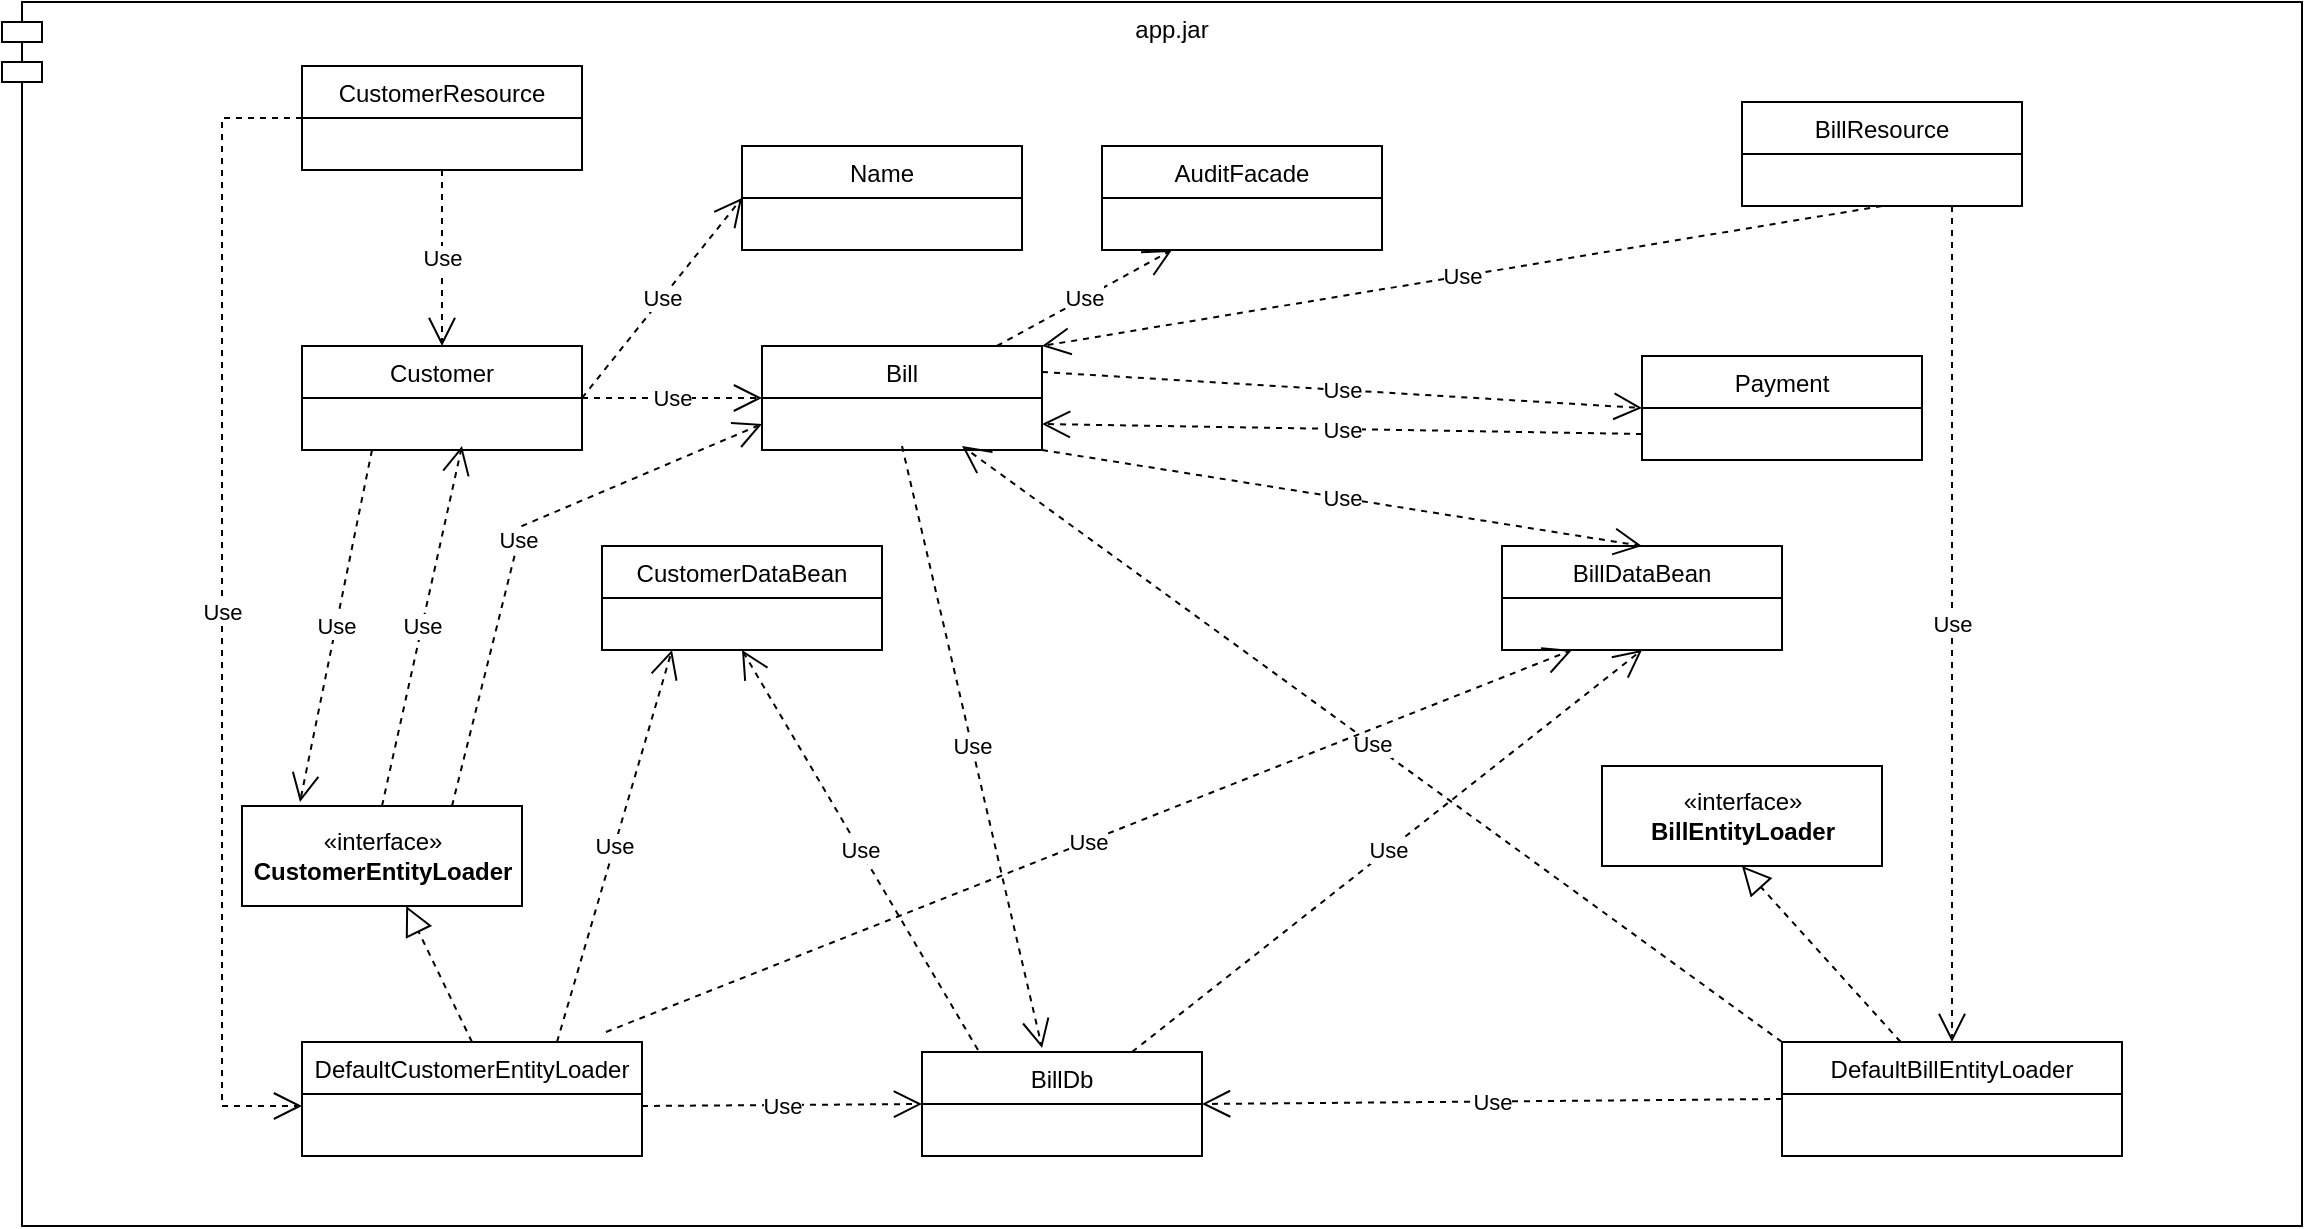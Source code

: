 <mxfile version="20.5.1" type="device" pages="2"><diagram id="C5RBs43oDa-KdzZeNtuy" name="v1"><mxGraphModel dx="2279" dy="769" grid="1" gridSize="10" guides="1" tooltips="1" connect="1" arrows="1" fold="1" page="1" pageScale="1" pageWidth="827" pageHeight="1169" math="0" shadow="0"><root><mxCell id="WIyWlLk6GJQsqaUBKTNV-0"/><mxCell id="WIyWlLk6GJQsqaUBKTNV-1" parent="WIyWlLk6GJQsqaUBKTNV-0"/><mxCell id="P1X_PBwRDRN93-DGmJMa-0" value="app.jar" style="shape=module;align=left;spacingLeft=20;align=center;verticalAlign=top;" vertex="1" parent="WIyWlLk6GJQsqaUBKTNV-1"><mxGeometry x="-110" y="8" width="1150" height="612" as="geometry"/></mxCell><mxCell id="OXslKtyQUaKDxlZoHRf9-0" value="BillDb" style="swimlane;fontStyle=0;childLayout=stackLayout;horizontal=1;startSize=26;fillColor=none;horizontalStack=0;resizeParent=1;resizeParentMax=0;resizeLast=0;collapsible=1;marginBottom=0;" parent="WIyWlLk6GJQsqaUBKTNV-1" vertex="1"><mxGeometry x="350" y="533" width="140" height="52" as="geometry"/></mxCell><mxCell id="OXslKtyQUaKDxlZoHRf9-5" value="Customer" style="swimlane;fontStyle=0;childLayout=stackLayout;horizontal=1;startSize=26;fillColor=none;horizontalStack=0;resizeParent=1;resizeParentMax=0;resizeLast=0;collapsible=1;marginBottom=0;" parent="WIyWlLk6GJQsqaUBKTNV-1" vertex="1"><mxGeometry x="40" y="180" width="140" height="52" as="geometry"/></mxCell><mxCell id="OXslKtyQUaKDxlZoHRf9-6" value="BillResource" style="swimlane;fontStyle=0;childLayout=stackLayout;horizontal=1;startSize=26;fillColor=none;horizontalStack=0;resizeParent=1;resizeParentMax=0;resizeLast=0;collapsible=1;marginBottom=0;" parent="WIyWlLk6GJQsqaUBKTNV-1" vertex="1"><mxGeometry x="760" y="58" width="140" height="52" as="geometry"/></mxCell><mxCell id="OXslKtyQUaKDxlZoHRf9-7" value="CustomerResource" style="swimlane;fontStyle=0;childLayout=stackLayout;horizontal=1;startSize=26;fillColor=none;horizontalStack=0;resizeParent=1;resizeParentMax=0;resizeLast=0;collapsible=1;marginBottom=0;" parent="WIyWlLk6GJQsqaUBKTNV-1" vertex="1"><mxGeometry x="40" y="40" width="140" height="52" as="geometry"/></mxCell><mxCell id="OXslKtyQUaKDxlZoHRf9-9" value="DefaultCustomerEntityLoader" style="swimlane;fontStyle=0;childLayout=stackLayout;horizontal=1;startSize=26;fillColor=none;horizontalStack=0;resizeParent=1;resizeParentMax=0;resizeLast=0;collapsible=1;marginBottom=0;" parent="WIyWlLk6GJQsqaUBKTNV-1" vertex="1"><mxGeometry x="40" y="528" width="170" height="57" as="geometry"/></mxCell><mxCell id="OXslKtyQUaKDxlZoHRf9-13" value="Use" style="endArrow=open;endSize=12;dashed=1;html=1;rounded=0;exitX=0.5;exitY=1;exitDx=0;exitDy=0;" parent="WIyWlLk6GJQsqaUBKTNV-1" source="OXslKtyQUaKDxlZoHRf9-7" target="OXslKtyQUaKDxlZoHRf9-5" edge="1"><mxGeometry width="160" relative="1" as="geometry"><mxPoint x="90" y="350" as="sourcePoint"/><mxPoint x="250" y="350" as="targetPoint"/></mxGeometry></mxCell><mxCell id="OXslKtyQUaKDxlZoHRf9-14" value="Use" style="endArrow=open;endSize=12;dashed=1;html=1;rounded=0;exitX=0;exitY=0.5;exitDx=0;exitDy=0;" parent="WIyWlLk6GJQsqaUBKTNV-1" source="OXslKtyQUaKDxlZoHRf9-7" edge="1"><mxGeometry width="160" relative="1" as="geometry"><mxPoint x="10" y="390" as="sourcePoint"/><mxPoint x="40" y="560" as="targetPoint"/><Array as="points"><mxPoint y="66"/><mxPoint y="560"/></Array></mxGeometry></mxCell><mxCell id="OXslKtyQUaKDxlZoHRf9-15" value="Use" style="endArrow=open;endSize=12;dashed=1;html=1;rounded=0;entryX=0.25;entryY=1;entryDx=0;entryDy=0;" parent="WIyWlLk6GJQsqaUBKTNV-1" source="OXslKtyQUaKDxlZoHRf9-27" target="OXslKtyQUaKDxlZoHRf9-34" edge="1"><mxGeometry width="160" relative="1" as="geometry"><mxPoint x="460" y="380" as="sourcePoint"/><mxPoint x="460" y="468" as="targetPoint"/></mxGeometry></mxCell><mxCell id="OXslKtyQUaKDxlZoHRf9-16" value="Use" style="endArrow=open;endSize=12;dashed=1;html=1;rounded=0;entryX=0;entryY=0.5;entryDx=0;entryDy=0;" parent="WIyWlLk6GJQsqaUBKTNV-1" target="OXslKtyQUaKDxlZoHRf9-0" edge="1"><mxGeometry width="160" relative="1" as="geometry"><mxPoint x="210" y="560" as="sourcePoint"/><mxPoint x="640" y="688" as="targetPoint"/></mxGeometry></mxCell><mxCell id="OXslKtyQUaKDxlZoHRf9-21" value="«interface»&lt;br&gt;&lt;b&gt;CustomerEntityLoader&lt;/b&gt;" style="html=1;" parent="WIyWlLk6GJQsqaUBKTNV-1" vertex="1"><mxGeometry x="10" y="410" width="140" height="50" as="geometry"/></mxCell><mxCell id="OXslKtyQUaKDxlZoHRf9-24" value="" style="endArrow=block;dashed=1;endFill=0;endSize=12;html=1;rounded=0;exitX=0.5;exitY=0;exitDx=0;exitDy=0;" parent="WIyWlLk6GJQsqaUBKTNV-1" source="OXslKtyQUaKDxlZoHRf9-9" target="OXslKtyQUaKDxlZoHRf9-21" edge="1"><mxGeometry width="160" relative="1" as="geometry"><mxPoint x="330" y="400" as="sourcePoint"/><mxPoint x="490" y="400" as="targetPoint"/></mxGeometry></mxCell><mxCell id="OXslKtyQUaKDxlZoHRf9-27" value="Bill" style="swimlane;fontStyle=0;childLayout=stackLayout;horizontal=1;startSize=26;fillColor=none;horizontalStack=0;resizeParent=1;resizeParentMax=0;resizeLast=0;collapsible=1;marginBottom=0;" parent="WIyWlLk6GJQsqaUBKTNV-1" vertex="1"><mxGeometry x="270" y="180" width="140" height="52" as="geometry"/></mxCell><mxCell id="OXslKtyQUaKDxlZoHRf9-28" value="Name" style="swimlane;fontStyle=0;childLayout=stackLayout;horizontal=1;startSize=26;fillColor=none;horizontalStack=0;resizeParent=1;resizeParentMax=0;resizeLast=0;collapsible=1;marginBottom=0;" parent="WIyWlLk6GJQsqaUBKTNV-1" vertex="1"><mxGeometry x="260" y="80" width="140" height="52" as="geometry"/></mxCell><mxCell id="OXslKtyQUaKDxlZoHRf9-29" value="Use" style="endArrow=open;endSize=12;dashed=1;html=1;rounded=0;exitX=1;exitY=0.5;exitDx=0;exitDy=0;entryX=0;entryY=0.5;entryDx=0;entryDy=0;" parent="WIyWlLk6GJQsqaUBKTNV-1" source="OXslKtyQUaKDxlZoHRf9-5" target="OXslKtyQUaKDxlZoHRf9-28" edge="1"><mxGeometry width="160" relative="1" as="geometry"><mxPoint x="640" y="600" as="sourcePoint"/><mxPoint x="640" y="688" as="targetPoint"/></mxGeometry></mxCell><mxCell id="OXslKtyQUaKDxlZoHRf9-30" value="Use" style="endArrow=open;endSize=12;dashed=1;html=1;rounded=0;exitX=1;exitY=0.5;exitDx=0;exitDy=0;" parent="WIyWlLk6GJQsqaUBKTNV-1" source="OXslKtyQUaKDxlZoHRf9-5" target="OXslKtyQUaKDxlZoHRf9-27" edge="1"><mxGeometry width="160" relative="1" as="geometry"><mxPoint x="650" y="610" as="sourcePoint"/><mxPoint x="650" y="698" as="targetPoint"/></mxGeometry></mxCell><mxCell id="OXslKtyQUaKDxlZoHRf9-31" value="Use" style="endArrow=open;endSize=12;dashed=1;html=1;rounded=0;exitX=1;exitY=1;exitDx=0;exitDy=0;entryX=0.5;entryY=0;entryDx=0;entryDy=0;" parent="WIyWlLk6GJQsqaUBKTNV-1" source="OXslKtyQUaKDxlZoHRf9-27" target="OXslKtyQUaKDxlZoHRf9-32" edge="1"><mxGeometry width="160" relative="1" as="geometry"><mxPoint x="660" y="620" as="sourcePoint"/><mxPoint x="660" y="708" as="targetPoint"/></mxGeometry></mxCell><mxCell id="OXslKtyQUaKDxlZoHRf9-32" value="BillDataBean" style="swimlane;fontStyle=0;childLayout=stackLayout;horizontal=1;startSize=26;fillColor=none;horizontalStack=0;resizeParent=1;resizeParentMax=0;resizeLast=0;collapsible=1;marginBottom=0;" parent="WIyWlLk6GJQsqaUBKTNV-1" vertex="1"><mxGeometry x="640" y="280" width="140" height="52" as="geometry"/></mxCell><mxCell id="OXslKtyQUaKDxlZoHRf9-33" value="Payment" style="swimlane;fontStyle=0;childLayout=stackLayout;horizontal=1;startSize=26;fillColor=none;horizontalStack=0;resizeParent=1;resizeParentMax=0;resizeLast=0;collapsible=1;marginBottom=0;" parent="WIyWlLk6GJQsqaUBKTNV-1" vertex="1"><mxGeometry x="710" y="185" width="140" height="52" as="geometry"/></mxCell><mxCell id="OXslKtyQUaKDxlZoHRf9-34" value="AuditFacade" style="swimlane;fontStyle=0;childLayout=stackLayout;horizontal=1;startSize=26;fillColor=none;horizontalStack=0;resizeParent=1;resizeParentMax=0;resizeLast=0;collapsible=1;marginBottom=0;" parent="WIyWlLk6GJQsqaUBKTNV-1" vertex="1"><mxGeometry x="440" y="80" width="140" height="52" as="geometry"/></mxCell><mxCell id="OXslKtyQUaKDxlZoHRf9-35" value="Use" style="endArrow=open;endSize=12;dashed=1;html=1;rounded=0;exitX=1;exitY=0.25;exitDx=0;exitDy=0;entryX=0;entryY=0.5;entryDx=0;entryDy=0;" parent="WIyWlLk6GJQsqaUBKTNV-1" source="OXslKtyQUaKDxlZoHRf9-27" target="OXslKtyQUaKDxlZoHRf9-33" edge="1"><mxGeometry width="160" relative="1" as="geometry"><mxPoint x="670" y="630" as="sourcePoint"/><mxPoint x="670" y="718" as="targetPoint"/></mxGeometry></mxCell><mxCell id="OXslKtyQUaKDxlZoHRf9-36" value="Use" style="endArrow=open;endSize=12;dashed=1;html=1;rounded=0;exitX=0.75;exitY=1;exitDx=0;exitDy=0;entryX=0.5;entryY=0;entryDx=0;entryDy=0;" parent="WIyWlLk6GJQsqaUBKTNV-1" source="OXslKtyQUaKDxlZoHRf9-6" target="OXslKtyQUaKDxlZoHRf9-39" edge="1"><mxGeometry width="160" relative="1" as="geometry"><mxPoint x="870" y="125" as="sourcePoint"/><mxPoint x="870" y="213" as="targetPoint"/></mxGeometry></mxCell><mxCell id="OXslKtyQUaKDxlZoHRf9-37" value="Use" style="endArrow=open;endSize=12;dashed=1;html=1;rounded=0;exitX=0.25;exitY=1;exitDx=0;exitDy=0;entryX=0.207;entryY=-0.04;entryDx=0;entryDy=0;entryPerimeter=0;" parent="WIyWlLk6GJQsqaUBKTNV-1" source="OXslKtyQUaKDxlZoHRf9-5" target="OXslKtyQUaKDxlZoHRf9-21" edge="1"><mxGeometry width="160" relative="1" as="geometry"><mxPoint x="100" y="280" as="sourcePoint"/><mxPoint x="120" y="380" as="targetPoint"/></mxGeometry></mxCell><mxCell id="OXslKtyQUaKDxlZoHRf9-38" value="Use" style="endArrow=open;endSize=12;dashed=1;html=1;rounded=0;exitX=0.5;exitY=1;exitDx=0;exitDy=0;entryX=1;entryY=0;entryDx=0;entryDy=0;" parent="WIyWlLk6GJQsqaUBKTNV-1" source="OXslKtyQUaKDxlZoHRf9-6" target="OXslKtyQUaKDxlZoHRf9-27" edge="1"><mxGeometry width="160" relative="1" as="geometry"><mxPoint x="650" y="130" as="sourcePoint"/><mxPoint x="650" y="218" as="targetPoint"/></mxGeometry></mxCell><mxCell id="OXslKtyQUaKDxlZoHRf9-39" value="DefaultBillEntityLoader" style="swimlane;fontStyle=0;childLayout=stackLayout;horizontal=1;startSize=26;fillColor=none;horizontalStack=0;resizeParent=1;resizeParentMax=0;resizeLast=0;collapsible=1;marginBottom=0;" parent="WIyWlLk6GJQsqaUBKTNV-1" vertex="1"><mxGeometry x="780" y="528" width="170" height="57" as="geometry"/></mxCell><mxCell id="OXslKtyQUaKDxlZoHRf9-41" value="«interface»&lt;br&gt;&lt;b&gt;BillEntityLoader&lt;/b&gt;" style="html=1;" parent="WIyWlLk6GJQsqaUBKTNV-1" vertex="1"><mxGeometry x="690" y="390" width="140" height="50" as="geometry"/></mxCell><mxCell id="OXslKtyQUaKDxlZoHRf9-42" value="" style="endArrow=block;dashed=1;endFill=0;endSize=12;html=1;rounded=0;entryX=0.5;entryY=1;entryDx=0;entryDy=0;" parent="WIyWlLk6GJQsqaUBKTNV-1" source="OXslKtyQUaKDxlZoHRf9-39" target="OXslKtyQUaKDxlZoHRf9-41" edge="1"><mxGeometry width="160" relative="1" as="geometry"><mxPoint x="800" y="523" as="sourcePoint"/><mxPoint x="760" y="445" as="targetPoint"/></mxGeometry></mxCell><mxCell id="OXslKtyQUaKDxlZoHRf9-43" value="Use" style="endArrow=open;endSize=12;dashed=1;html=1;rounded=0;exitX=0.5;exitY=0;exitDx=0;exitDy=0;" parent="WIyWlLk6GJQsqaUBKTNV-1" source="OXslKtyQUaKDxlZoHRf9-21" edge="1"><mxGeometry width="160" relative="1" as="geometry"><mxPoint x="140" y="300" as="sourcePoint"/><mxPoint x="120" y="230" as="targetPoint"/></mxGeometry></mxCell><mxCell id="OXslKtyQUaKDxlZoHRf9-44" value="Use" style="endArrow=open;endSize=12;dashed=1;html=1;rounded=0;exitX=0.75;exitY=0;exitDx=0;exitDy=0;entryX=0;entryY=0.75;entryDx=0;entryDy=0;" parent="WIyWlLk6GJQsqaUBKTNV-1" source="OXslKtyQUaKDxlZoHRf9-21" target="OXslKtyQUaKDxlZoHRf9-27" edge="1"><mxGeometry width="160" relative="1" as="geometry"><mxPoint x="280" y="330" as="sourcePoint"/><mxPoint x="280" y="418" as="targetPoint"/><Array as="points"><mxPoint x="150" y="270"/></Array></mxGeometry></mxCell><mxCell id="OXslKtyQUaKDxlZoHRf9-46" value="Use" style="endArrow=open;endSize=12;dashed=1;html=1;rounded=0;exitX=0.75;exitY=0;exitDx=0;exitDy=0;entryX=0.5;entryY=1;entryDx=0;entryDy=0;" parent="WIyWlLk6GJQsqaUBKTNV-1" source="OXslKtyQUaKDxlZoHRf9-0" target="OXslKtyQUaKDxlZoHRf9-32" edge="1"><mxGeometry width="160" relative="1" as="geometry"><mxPoint x="360" y="595" as="sourcePoint"/><mxPoint x="460" y="660" as="targetPoint"/></mxGeometry></mxCell><mxCell id="OXslKtyQUaKDxlZoHRf9-47" value="Use" style="endArrow=open;endSize=12;dashed=1;html=1;rounded=0;entryX=0.5;entryY=1;entryDx=0;entryDy=0;exitX=0.2;exitY=-0.019;exitDx=0;exitDy=0;exitPerimeter=0;" parent="WIyWlLk6GJQsqaUBKTNV-1" source="OXslKtyQUaKDxlZoHRf9-0" target="OXslKtyQUaKDxlZoHRf9-48" edge="1"><mxGeometry width="160" relative="1" as="geometry"><mxPoint x="310" y="530" as="sourcePoint"/><mxPoint x="280" y="430" as="targetPoint"/></mxGeometry></mxCell><mxCell id="OXslKtyQUaKDxlZoHRf9-48" value="CustomerDataBean" style="swimlane;fontStyle=0;childLayout=stackLayout;horizontal=1;startSize=26;fillColor=none;horizontalStack=0;resizeParent=1;resizeParentMax=0;resizeLast=0;collapsible=1;marginBottom=0;" parent="WIyWlLk6GJQsqaUBKTNV-1" vertex="1"><mxGeometry x="190" y="280" width="140" height="52" as="geometry"/></mxCell><mxCell id="OXslKtyQUaKDxlZoHRf9-50" value="Use" style="endArrow=open;endSize=12;dashed=1;html=1;rounded=0;entryX=0.429;entryY=-0.038;entryDx=0;entryDy=0;entryPerimeter=0;" parent="WIyWlLk6GJQsqaUBKTNV-1" target="OXslKtyQUaKDxlZoHRf9-0" edge="1"><mxGeometry width="160" relative="1" as="geometry"><mxPoint x="340" y="230" as="sourcePoint"/><mxPoint x="260" y="310" as="targetPoint"/></mxGeometry></mxCell><mxCell id="OXslKtyQUaKDxlZoHRf9-52" value="Use" style="endArrow=open;endSize=12;dashed=1;html=1;rounded=0;exitX=0;exitY=0.5;exitDx=0;exitDy=0;entryX=1;entryY=0.5;entryDx=0;entryDy=0;" parent="WIyWlLk6GJQsqaUBKTNV-1" source="OXslKtyQUaKDxlZoHRf9-39" target="OXslKtyQUaKDxlZoHRf9-0" edge="1"><mxGeometry width="160" relative="1" as="geometry"><mxPoint x="360" y="595" as="sourcePoint"/><mxPoint x="460" y="660" as="targetPoint"/></mxGeometry></mxCell><mxCell id="OXslKtyQUaKDxlZoHRf9-53" value="Use" style="endArrow=open;endSize=12;dashed=1;html=1;rounded=0;exitX=0;exitY=0;exitDx=0;exitDy=0;" parent="WIyWlLk6GJQsqaUBKTNV-1" source="OXslKtyQUaKDxlZoHRf9-39" edge="1"><mxGeometry width="160" relative="1" as="geometry"><mxPoint x="630" y="571.5" as="sourcePoint"/><mxPoint x="370" y="230" as="targetPoint"/></mxGeometry></mxCell><mxCell id="OXslKtyQUaKDxlZoHRf9-54" value="Use" style="endArrow=open;endSize=12;dashed=1;html=1;rounded=0;entryX=0.25;entryY=1;entryDx=0;entryDy=0;exitX=0.75;exitY=0;exitDx=0;exitDy=0;" parent="WIyWlLk6GJQsqaUBKTNV-1" source="OXslKtyQUaKDxlZoHRf9-9" target="OXslKtyQUaKDxlZoHRf9-48" edge="1"><mxGeometry width="160" relative="1" as="geometry"><mxPoint x="318" y="529.012" as="sourcePoint"/><mxPoint x="250" y="342" as="targetPoint"/></mxGeometry></mxCell><mxCell id="OXslKtyQUaKDxlZoHRf9-55" value="Use" style="endArrow=open;endSize=12;dashed=1;html=1;rounded=0;entryX=0.25;entryY=1;entryDx=0;entryDy=0;exitX=0.894;exitY=-0.088;exitDx=0;exitDy=0;exitPerimeter=0;" parent="WIyWlLk6GJQsqaUBKTNV-1" source="OXslKtyQUaKDxlZoHRf9-9" target="OXslKtyQUaKDxlZoHRf9-32" edge="1"><mxGeometry width="160" relative="1" as="geometry"><mxPoint x="177.5" y="538" as="sourcePoint"/><mxPoint x="215" y="342" as="targetPoint"/></mxGeometry></mxCell><mxCell id="OXslKtyQUaKDxlZoHRf9-56" value="Use" style="endArrow=open;endSize=12;dashed=1;html=1;rounded=0;exitX=0;exitY=0.75;exitDx=0;exitDy=0;entryX=1;entryY=0.75;entryDx=0;entryDy=0;" parent="WIyWlLk6GJQsqaUBKTNV-1" source="OXslKtyQUaKDxlZoHRf9-33" target="OXslKtyQUaKDxlZoHRf9-27" edge="1"><mxGeometry width="160" relative="1" as="geometry"><mxPoint x="420" y="229" as="sourcePoint"/><mxPoint x="720" y="221" as="targetPoint"/></mxGeometry></mxCell></root></mxGraphModel></diagram><diagram id="gH59vegVg5uMGDHj777s" name="v2"><mxGraphModel dx="2302" dy="769" grid="1" gridSize="10" guides="1" tooltips="1" connect="1" arrows="1" fold="1" page="1" pageScale="1" pageWidth="850" pageHeight="1100" math="0" shadow="0"><root><mxCell id="0"/><mxCell id="1" parent="0"/><mxCell id="UXNHLZsUsOKapYitcRsK-39" value="app.jar" style="shape=module;align=left;spacingLeft=20;align=center;verticalAlign=top;" vertex="1" parent="1"><mxGeometry x="-110" y="170" width="1160" height="590" as="geometry"/></mxCell><mxCell id="UXNHLZsUsOKapYitcRsK-1" value="api.jar" style="shape=module;align=left;spacingLeft=20;align=center;verticalAlign=top;" vertex="1" parent="1"><mxGeometry x="-110" y="8" width="1160" height="142" as="geometry"/></mxCell><mxCell id="UXNHLZsUsOKapYitcRsK-2" value="BillDb" style="swimlane;fontStyle=0;childLayout=stackLayout;horizontal=1;startSize=26;fillColor=none;horizontalStack=0;resizeParent=1;resizeParentMax=0;resizeLast=0;collapsible=1;marginBottom=0;" vertex="1" parent="1"><mxGeometry x="380" y="663" width="140" height="52" as="geometry"/></mxCell><mxCell id="UXNHLZsUsOKapYitcRsK-3" value="Customer" style="swimlane;fontStyle=0;childLayout=stackLayout;horizontal=1;startSize=26;fillColor=none;horizontalStack=0;resizeParent=1;resizeParentMax=0;resizeLast=0;collapsible=1;marginBottom=0;" vertex="1" parent="1"><mxGeometry x="70" y="310" width="140" height="52" as="geometry"/></mxCell><mxCell id="UXNHLZsUsOKapYitcRsK-4" value="BillResource" style="swimlane;fontStyle=0;childLayout=stackLayout;horizontal=1;startSize=26;fillColor=none;horizontalStack=0;resizeParent=1;resizeParentMax=0;resizeLast=0;collapsible=1;marginBottom=0;" vertex="1" parent="1"><mxGeometry x="760" y="58" width="140" height="52" as="geometry"/></mxCell><mxCell id="UXNHLZsUsOKapYitcRsK-5" value="CustomerResource" style="swimlane;fontStyle=0;childLayout=stackLayout;horizontal=1;startSize=26;fillColor=none;horizontalStack=0;resizeParent=1;resizeParentMax=0;resizeLast=0;collapsible=1;marginBottom=0;" vertex="1" parent="1"><mxGeometry x="40" y="40" width="140" height="52" as="geometry"/></mxCell><mxCell id="UXNHLZsUsOKapYitcRsK-6" value="DefaultCustomerEntityLoader" style="swimlane;fontStyle=0;childLayout=stackLayout;horizontal=1;startSize=26;fillColor=none;horizontalStack=0;resizeParent=1;resizeParentMax=0;resizeLast=0;collapsible=1;marginBottom=0;" vertex="1" parent="1"><mxGeometry x="70" y="658" width="170" height="57" as="geometry"/></mxCell><mxCell id="UXNHLZsUsOKapYitcRsK-7" value="Use" style="endArrow=open;endSize=12;dashed=1;html=1;rounded=0;exitX=0.5;exitY=1;exitDx=0;exitDy=0;" edge="1" parent="1" source="UXNHLZsUsOKapYitcRsK-5" target="UXNHLZsUsOKapYitcRsK-3"><mxGeometry width="160" relative="1" as="geometry"><mxPoint x="90" y="350" as="sourcePoint"/><mxPoint x="250" y="350" as="targetPoint"/></mxGeometry></mxCell><mxCell id="UXNHLZsUsOKapYitcRsK-8" value="Use" style="endArrow=open;endSize=12;dashed=1;html=1;rounded=0;exitX=0;exitY=0.5;exitDx=0;exitDy=0;" edge="1" parent="1" source="UXNHLZsUsOKapYitcRsK-5"><mxGeometry width="160" relative="1" as="geometry"><mxPoint x="10" y="390" as="sourcePoint"/><mxPoint x="40" y="560" as="targetPoint"/><Array as="points"><mxPoint y="66"/><mxPoint y="560"/></Array></mxGeometry></mxCell><mxCell id="UXNHLZsUsOKapYitcRsK-9" value="Use" style="endArrow=open;endSize=12;dashed=1;html=1;rounded=0;entryX=0.25;entryY=1;entryDx=0;entryDy=0;" edge="1" parent="1" source="UXNHLZsUsOKapYitcRsK-13" target="UXNHLZsUsOKapYitcRsK-20"><mxGeometry width="160" relative="1" as="geometry"><mxPoint x="460" y="380" as="sourcePoint"/><mxPoint x="460" y="468" as="targetPoint"/></mxGeometry></mxCell><mxCell id="UXNHLZsUsOKapYitcRsK-10" value="Use" style="endArrow=open;endSize=12;dashed=1;html=1;rounded=0;entryX=0;entryY=0.5;entryDx=0;entryDy=0;" edge="1" parent="1" target="UXNHLZsUsOKapYitcRsK-2"><mxGeometry width="160" relative="1" as="geometry"><mxPoint x="240" y="690" as="sourcePoint"/><mxPoint x="670" y="818" as="targetPoint"/></mxGeometry></mxCell><mxCell id="UXNHLZsUsOKapYitcRsK-11" value="«interface»&lt;br&gt;&lt;b&gt;CustomerEntityLoader&lt;/b&gt;" style="html=1;" vertex="1" parent="1"><mxGeometry x="40" y="540" width="140" height="50" as="geometry"/></mxCell><mxCell id="UXNHLZsUsOKapYitcRsK-12" value="" style="endArrow=block;dashed=1;endFill=0;endSize=12;html=1;rounded=0;exitX=0.5;exitY=0;exitDx=0;exitDy=0;" edge="1" parent="1" source="UXNHLZsUsOKapYitcRsK-6" target="UXNHLZsUsOKapYitcRsK-11"><mxGeometry width="160" relative="1" as="geometry"><mxPoint x="360" y="530" as="sourcePoint"/><mxPoint x="520" y="530" as="targetPoint"/></mxGeometry></mxCell><mxCell id="UXNHLZsUsOKapYitcRsK-13" value="Bill" style="swimlane;fontStyle=0;childLayout=stackLayout;horizontal=1;startSize=26;fillColor=none;horizontalStack=0;resizeParent=1;resizeParentMax=0;resizeLast=0;collapsible=1;marginBottom=0;" vertex="1" parent="1"><mxGeometry x="300" y="310" width="140" height="52" as="geometry"/></mxCell><mxCell id="UXNHLZsUsOKapYitcRsK-14" value="Name" style="swimlane;fontStyle=0;childLayout=stackLayout;horizontal=1;startSize=26;fillColor=none;horizontalStack=0;resizeParent=1;resizeParentMax=0;resizeLast=0;collapsible=1;marginBottom=0;" vertex="1" parent="1"><mxGeometry x="200" y="200" width="140" height="52" as="geometry"/></mxCell><mxCell id="UXNHLZsUsOKapYitcRsK-15" value="Use" style="endArrow=open;endSize=12;dashed=1;html=1;rounded=0;exitX=1;exitY=0.5;exitDx=0;exitDy=0;entryX=0.5;entryY=1;entryDx=0;entryDy=0;" edge="1" parent="1" source="UXNHLZsUsOKapYitcRsK-3" target="UXNHLZsUsOKapYitcRsK-14"><mxGeometry width="160" relative="1" as="geometry"><mxPoint x="640" y="600" as="sourcePoint"/><mxPoint x="640" y="688" as="targetPoint"/></mxGeometry></mxCell><mxCell id="UXNHLZsUsOKapYitcRsK-16" value="Use" style="endArrow=open;endSize=12;dashed=1;html=1;rounded=0;exitX=1;exitY=0.5;exitDx=0;exitDy=0;" edge="1" parent="1" source="UXNHLZsUsOKapYitcRsK-3" target="UXNHLZsUsOKapYitcRsK-13"><mxGeometry width="160" relative="1" as="geometry"><mxPoint x="680" y="740" as="sourcePoint"/><mxPoint x="680" y="828" as="targetPoint"/></mxGeometry></mxCell><mxCell id="UXNHLZsUsOKapYitcRsK-17" value="Use" style="endArrow=open;endSize=12;dashed=1;html=1;rounded=0;exitX=1;exitY=1;exitDx=0;exitDy=0;entryX=0.5;entryY=0;entryDx=0;entryDy=0;" edge="1" parent="1" source="UXNHLZsUsOKapYitcRsK-13" target="UXNHLZsUsOKapYitcRsK-18"><mxGeometry width="160" relative="1" as="geometry"><mxPoint x="690" y="750" as="sourcePoint"/><mxPoint x="690" y="838" as="targetPoint"/></mxGeometry></mxCell><mxCell id="UXNHLZsUsOKapYitcRsK-18" value="BillDataBean" style="swimlane;fontStyle=0;childLayout=stackLayout;horizontal=1;startSize=26;fillColor=none;horizontalStack=0;resizeParent=1;resizeParentMax=0;resizeLast=0;collapsible=1;marginBottom=0;" vertex="1" parent="1"><mxGeometry x="670" y="410" width="140" height="52" as="geometry"/></mxCell><mxCell id="UXNHLZsUsOKapYitcRsK-19" value="Payment" style="swimlane;fontStyle=0;childLayout=stackLayout;horizontal=1;startSize=26;fillColor=none;horizontalStack=0;resizeParent=1;resizeParentMax=0;resizeLast=0;collapsible=1;marginBottom=0;" vertex="1" parent="1"><mxGeometry x="740" y="315" width="140" height="52" as="geometry"/></mxCell><mxCell id="UXNHLZsUsOKapYitcRsK-20" value="AuditFacade" style="swimlane;fontStyle=0;childLayout=stackLayout;horizontal=1;startSize=26;fillColor=none;horizontalStack=0;resizeParent=1;resizeParentMax=0;resizeLast=0;collapsible=1;marginBottom=0;" vertex="1" parent="1"><mxGeometry x="370" y="210" width="140" height="52" as="geometry"/></mxCell><mxCell id="UXNHLZsUsOKapYitcRsK-21" value="Use" style="endArrow=open;endSize=12;dashed=1;html=1;rounded=0;exitX=1;exitY=0.25;exitDx=0;exitDy=0;entryX=0;entryY=0.5;entryDx=0;entryDy=0;" edge="1" parent="1" source="UXNHLZsUsOKapYitcRsK-13" target="UXNHLZsUsOKapYitcRsK-19"><mxGeometry width="160" relative="1" as="geometry"><mxPoint x="700" y="760" as="sourcePoint"/><mxPoint x="700" y="848" as="targetPoint"/></mxGeometry></mxCell><mxCell id="UXNHLZsUsOKapYitcRsK-22" value="Use" style="endArrow=open;endSize=12;dashed=1;html=1;rounded=0;exitX=0.75;exitY=1;exitDx=0;exitDy=0;entryX=0.5;entryY=0;entryDx=0;entryDy=0;" edge="1" parent="1" source="UXNHLZsUsOKapYitcRsK-4" target="UXNHLZsUsOKapYitcRsK-25"><mxGeometry width="160" relative="1" as="geometry"><mxPoint x="870" y="125" as="sourcePoint"/><mxPoint x="870" y="213" as="targetPoint"/><Array as="points"><mxPoint x="910" y="380"/></Array></mxGeometry></mxCell><mxCell id="UXNHLZsUsOKapYitcRsK-23" value="Use" style="endArrow=open;endSize=12;dashed=1;html=1;rounded=0;exitX=0.25;exitY=1;exitDx=0;exitDy=0;entryX=0.207;entryY=-0.04;entryDx=0;entryDy=0;entryPerimeter=0;" edge="1" parent="1" source="UXNHLZsUsOKapYitcRsK-3" target="UXNHLZsUsOKapYitcRsK-11"><mxGeometry width="160" relative="1" as="geometry"><mxPoint x="130" y="410" as="sourcePoint"/><mxPoint x="150" y="510" as="targetPoint"/></mxGeometry></mxCell><mxCell id="UXNHLZsUsOKapYitcRsK-24" value="Use" style="endArrow=open;endSize=12;dashed=1;html=1;rounded=0;exitX=0.5;exitY=1;exitDx=0;exitDy=0;entryX=1;entryY=0;entryDx=0;entryDy=0;" edge="1" parent="1" source="UXNHLZsUsOKapYitcRsK-4" target="UXNHLZsUsOKapYitcRsK-13"><mxGeometry width="160" relative="1" as="geometry"><mxPoint x="650" y="130" as="sourcePoint"/><mxPoint x="650" y="218" as="targetPoint"/></mxGeometry></mxCell><mxCell id="UXNHLZsUsOKapYitcRsK-25" value="DefaultBillEntityLoader" style="swimlane;fontStyle=0;childLayout=stackLayout;horizontal=1;startSize=26;fillColor=none;horizontalStack=0;resizeParent=1;resizeParentMax=0;resizeLast=0;collapsible=1;marginBottom=0;" vertex="1" parent="1"><mxGeometry x="810" y="658" width="170" height="57" as="geometry"/></mxCell><mxCell id="UXNHLZsUsOKapYitcRsK-26" value="«interface»&lt;br&gt;&lt;b&gt;BillEntityLoader&lt;/b&gt;" style="html=1;" vertex="1" parent="1"><mxGeometry x="720" y="520" width="140" height="50" as="geometry"/></mxCell><mxCell id="UXNHLZsUsOKapYitcRsK-27" value="" style="endArrow=block;dashed=1;endFill=0;endSize=12;html=1;rounded=0;entryX=0.5;entryY=1;entryDx=0;entryDy=0;" edge="1" parent="1" source="UXNHLZsUsOKapYitcRsK-25" target="UXNHLZsUsOKapYitcRsK-26"><mxGeometry width="160" relative="1" as="geometry"><mxPoint x="830" y="653" as="sourcePoint"/><mxPoint x="790" y="575" as="targetPoint"/></mxGeometry></mxCell><mxCell id="UXNHLZsUsOKapYitcRsK-28" value="Use" style="endArrow=open;endSize=12;dashed=1;html=1;rounded=0;exitX=0.5;exitY=0;exitDx=0;exitDy=0;" edge="1" parent="1" source="UXNHLZsUsOKapYitcRsK-11"><mxGeometry width="160" relative="1" as="geometry"><mxPoint x="170" y="430" as="sourcePoint"/><mxPoint x="150" y="360" as="targetPoint"/></mxGeometry></mxCell><mxCell id="UXNHLZsUsOKapYitcRsK-29" value="Use" style="endArrow=open;endSize=12;dashed=1;html=1;rounded=0;exitX=0.75;exitY=0;exitDx=0;exitDy=0;entryX=0;entryY=0.75;entryDx=0;entryDy=0;" edge="1" parent="1" source="UXNHLZsUsOKapYitcRsK-11" target="UXNHLZsUsOKapYitcRsK-13"><mxGeometry width="160" relative="1" as="geometry"><mxPoint x="310" y="460" as="sourcePoint"/><mxPoint x="310" y="548" as="targetPoint"/><Array as="points"><mxPoint x="180" y="400"/></Array></mxGeometry></mxCell><mxCell id="UXNHLZsUsOKapYitcRsK-30" value="Use" style="endArrow=open;endSize=12;dashed=1;html=1;rounded=0;exitX=0.75;exitY=0;exitDx=0;exitDy=0;entryX=0.5;entryY=1;entryDx=0;entryDy=0;" edge="1" parent="1" source="UXNHLZsUsOKapYitcRsK-2" target="UXNHLZsUsOKapYitcRsK-18"><mxGeometry width="160" relative="1" as="geometry"><mxPoint x="390" y="725" as="sourcePoint"/><mxPoint x="490" y="790" as="targetPoint"/></mxGeometry></mxCell><mxCell id="UXNHLZsUsOKapYitcRsK-31" value="Use" style="endArrow=open;endSize=12;dashed=1;html=1;rounded=0;entryX=0.5;entryY=1;entryDx=0;entryDy=0;exitX=0.2;exitY=-0.019;exitDx=0;exitDy=0;exitPerimeter=0;" edge="1" parent="1" source="UXNHLZsUsOKapYitcRsK-2" target="UXNHLZsUsOKapYitcRsK-32"><mxGeometry width="160" relative="1" as="geometry"><mxPoint x="340" y="660" as="sourcePoint"/><mxPoint x="310" y="560" as="targetPoint"/></mxGeometry></mxCell><mxCell id="UXNHLZsUsOKapYitcRsK-32" value="CustomerDataBean" style="swimlane;fontStyle=0;childLayout=stackLayout;horizontal=1;startSize=26;fillColor=none;horizontalStack=0;resizeParent=1;resizeParentMax=0;resizeLast=0;collapsible=1;marginBottom=0;" vertex="1" parent="1"><mxGeometry x="220" y="410" width="140" height="52" as="geometry"/></mxCell><mxCell id="UXNHLZsUsOKapYitcRsK-33" value="Use" style="endArrow=open;endSize=12;dashed=1;html=1;rounded=0;entryX=0.429;entryY=-0.038;entryDx=0;entryDy=0;entryPerimeter=0;" edge="1" parent="1" target="UXNHLZsUsOKapYitcRsK-2"><mxGeometry width="160" relative="1" as="geometry"><mxPoint x="370" y="360" as="sourcePoint"/><mxPoint x="290" y="440" as="targetPoint"/></mxGeometry></mxCell><mxCell id="UXNHLZsUsOKapYitcRsK-34" value="Use" style="endArrow=open;endSize=12;dashed=1;html=1;rounded=0;exitX=0;exitY=0.5;exitDx=0;exitDy=0;entryX=1;entryY=0.5;entryDx=0;entryDy=0;" edge="1" parent="1" source="UXNHLZsUsOKapYitcRsK-25" target="UXNHLZsUsOKapYitcRsK-2"><mxGeometry width="160" relative="1" as="geometry"><mxPoint x="390" y="725" as="sourcePoint"/><mxPoint x="490" y="790" as="targetPoint"/></mxGeometry></mxCell><mxCell id="UXNHLZsUsOKapYitcRsK-35" value="Use" style="endArrow=open;endSize=12;dashed=1;html=1;rounded=0;exitX=0;exitY=0;exitDx=0;exitDy=0;" edge="1" parent="1" source="UXNHLZsUsOKapYitcRsK-25"><mxGeometry width="160" relative="1" as="geometry"><mxPoint x="660" y="701.5" as="sourcePoint"/><mxPoint x="400" y="360" as="targetPoint"/></mxGeometry></mxCell><mxCell id="UXNHLZsUsOKapYitcRsK-36" value="Use" style="endArrow=open;endSize=12;dashed=1;html=1;rounded=0;entryX=0.25;entryY=1;entryDx=0;entryDy=0;exitX=0.75;exitY=0;exitDx=0;exitDy=0;" edge="1" parent="1" source="UXNHLZsUsOKapYitcRsK-6" target="UXNHLZsUsOKapYitcRsK-32"><mxGeometry width="160" relative="1" as="geometry"><mxPoint x="348" y="659.012" as="sourcePoint"/><mxPoint x="280" y="472" as="targetPoint"/></mxGeometry></mxCell><mxCell id="UXNHLZsUsOKapYitcRsK-37" value="Use" style="endArrow=open;endSize=12;dashed=1;html=1;rounded=0;entryX=0.25;entryY=1;entryDx=0;entryDy=0;exitX=0.894;exitY=-0.088;exitDx=0;exitDy=0;exitPerimeter=0;" edge="1" parent="1" source="UXNHLZsUsOKapYitcRsK-6" target="UXNHLZsUsOKapYitcRsK-18"><mxGeometry width="160" relative="1" as="geometry"><mxPoint x="207.5" y="668" as="sourcePoint"/><mxPoint x="245" y="472" as="targetPoint"/></mxGeometry></mxCell><mxCell id="UXNHLZsUsOKapYitcRsK-38" value="Use" style="endArrow=open;endSize=12;dashed=1;html=1;rounded=0;exitX=0;exitY=0.75;exitDx=0;exitDy=0;entryX=1;entryY=0.75;entryDx=0;entryDy=0;" edge="1" parent="1" source="UXNHLZsUsOKapYitcRsK-19" target="UXNHLZsUsOKapYitcRsK-13"><mxGeometry width="160" relative="1" as="geometry"><mxPoint x="450" y="359" as="sourcePoint"/><mxPoint x="750" y="351" as="targetPoint"/></mxGeometry></mxCell></root></mxGraphModel></diagram></mxfile>